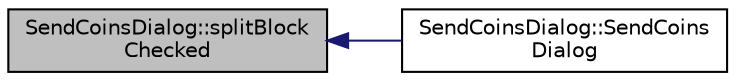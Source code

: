 digraph "SendCoinsDialog::splitBlockChecked"
{
  edge [fontname="Helvetica",fontsize="10",labelfontname="Helvetica",labelfontsize="10"];
  node [fontname="Helvetica",fontsize="10",shape=record];
  rankdir="LR";
  Node1589 [label="SendCoinsDialog::splitBlock\lChecked",height=0.2,width=0.4,color="black", fillcolor="grey75", style="filled", fontcolor="black"];
  Node1589 -> Node1590 [dir="back",color="midnightblue",fontsize="10",style="solid",fontname="Helvetica"];
  Node1590 [label="SendCoinsDialog::SendCoins\lDialog",height=0.2,width=0.4,color="black", fillcolor="white", style="filled",URL="$class_send_coins_dialog.html#a0df5bc29d1df68eda44826651afc595f"];
}
